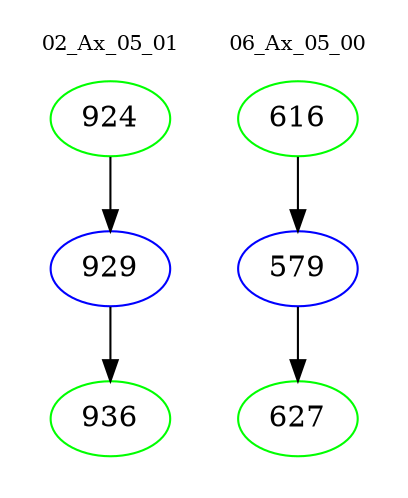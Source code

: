 digraph{
subgraph cluster_0 {
color = white
label = "02_Ax_05_01";
fontsize=10;
T0_924 [label="924", color="green"]
T0_924 -> T0_929 [color="black"]
T0_929 [label="929", color="blue"]
T0_929 -> T0_936 [color="black"]
T0_936 [label="936", color="green"]
}
subgraph cluster_1 {
color = white
label = "06_Ax_05_00";
fontsize=10;
T1_616 [label="616", color="green"]
T1_616 -> T1_579 [color="black"]
T1_579 [label="579", color="blue"]
T1_579 -> T1_627 [color="black"]
T1_627 [label="627", color="green"]
}
}
